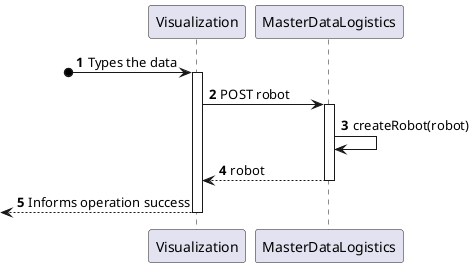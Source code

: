 @startuml

autonumber

participant Visualization
participant "MasterDataLogistics" as GI

?o-> Visualization: Types the data
activate Visualization

Visualization -> GI: POST robot
activate GI

GI -> GI: createRobot(robot)

GI --> Visualization: robot
deactivate GI

<-- Visualization: Informs operation success
deactivate Visualization


@enduml
